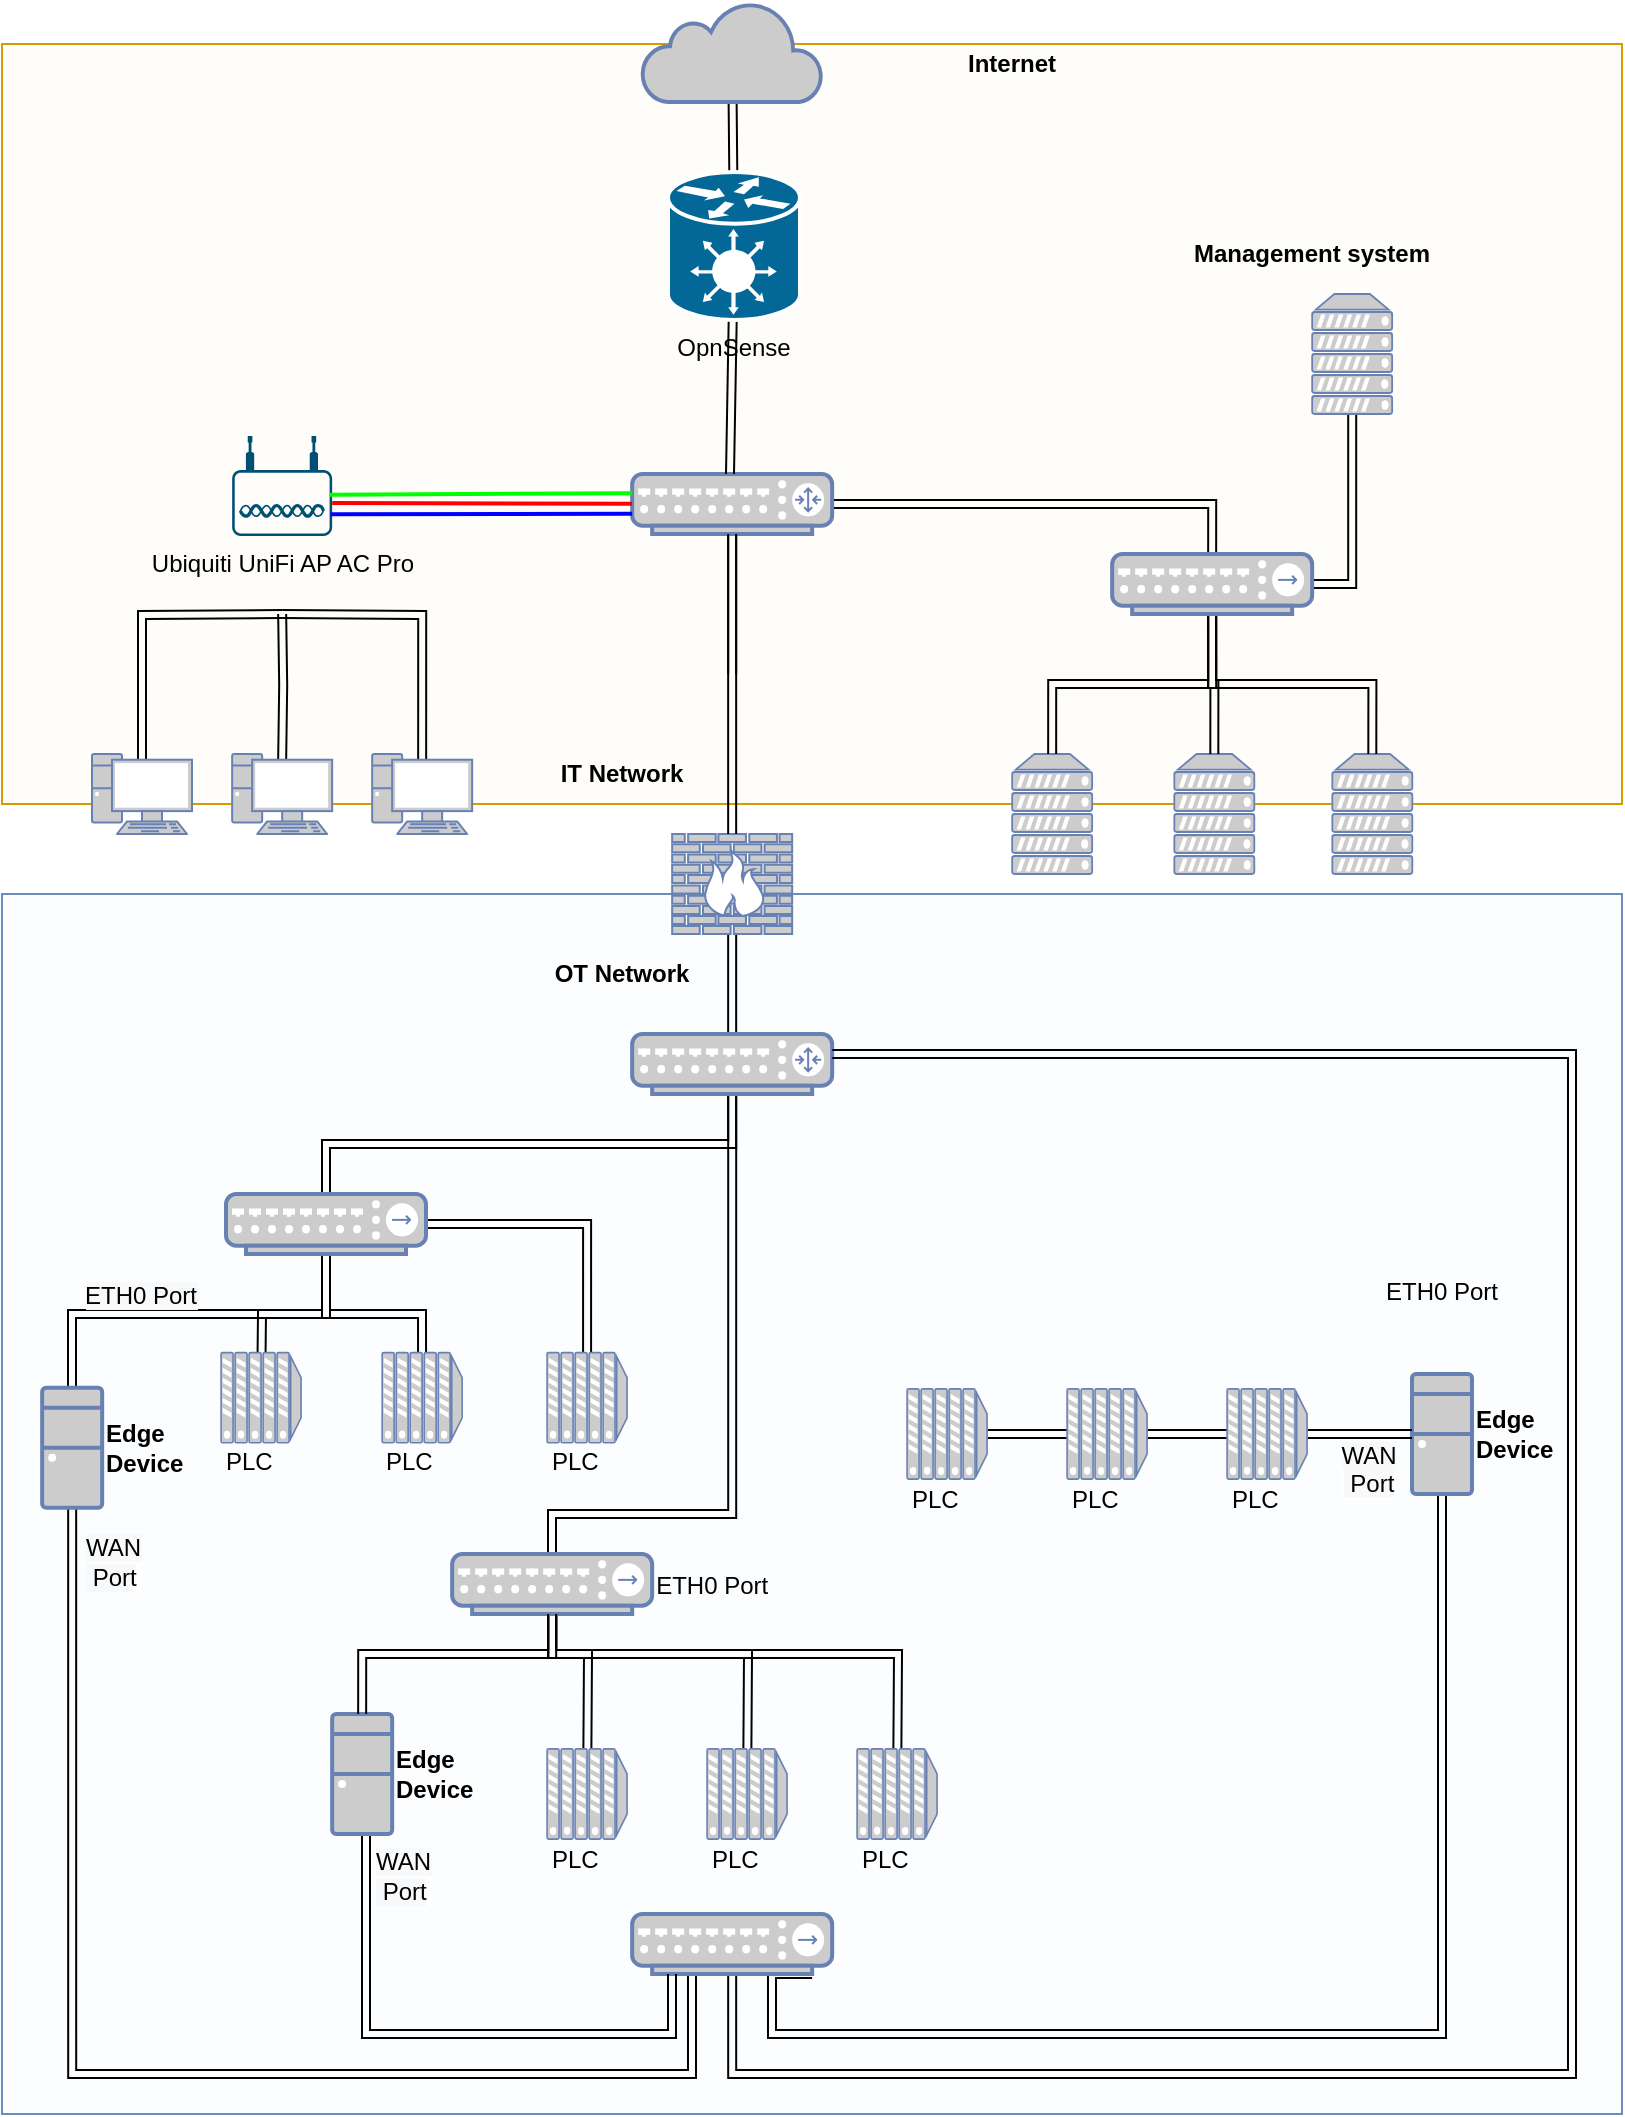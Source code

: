 <mxfile version="24.0.1" type="github">
  <diagram id="SXgX17sldJI9QkPeDldp" name="Page-1">
    <mxGraphModel dx="412" dy="315" grid="1" gridSize="10" guides="1" tooltips="1" connect="1" arrows="1" fold="1" page="1" pageScale="1" pageWidth="827" pageHeight="1169" math="0" shadow="0">
      <root>
        <mxCell id="kKs_Z4YsZ-Q-qFJGQyTJ-0" />
        <mxCell id="kKs_Z4YsZ-Q-qFJGQyTJ-1" parent="kKs_Z4YsZ-Q-qFJGQyTJ-0" />
        <mxCell id="kKs_Z4YsZ-Q-qFJGQyTJ-2" value="" style="rounded=0;whiteSpace=wrap;connectable=0;fillOpacity=10;fillColor=#dae8fc;strokeColor=#6c8ebf;labelPosition=center;verticalLabelPosition=bottom;align=center;verticalAlign=top;textDirection=rtl;" parent="kKs_Z4YsZ-Q-qFJGQyTJ-1" vertex="1">
          <mxGeometry x="10" y="450" width="810" height="610" as="geometry" />
        </mxCell>
        <mxCell id="kKs_Z4YsZ-Q-qFJGQyTJ-3" value="" style="rounded=0;whiteSpace=wrap;connectable=0;fillOpacity=10;fillColor=#ffe6cc;strokeColor=#d79b00;" parent="kKs_Z4YsZ-Q-qFJGQyTJ-1" vertex="1">
          <mxGeometry x="10" y="25" width="810" height="380" as="geometry" />
        </mxCell>
        <mxCell id="kKs_Z4YsZ-Q-qFJGQyTJ-4" value="" style="edgeStyle=orthogonalEdgeStyle;shape=link;rounded=0;orthogonalLoop=1;jettySize=auto;" parent="kKs_Z4YsZ-Q-qFJGQyTJ-1" source="kKs_Z4YsZ-Q-qFJGQyTJ-6" target="kKs_Z4YsZ-Q-qFJGQyTJ-8" edge="1">
          <mxGeometry relative="1" as="geometry" />
        </mxCell>
        <mxCell id="kKs_Z4YsZ-Q-qFJGQyTJ-5" value="" style="edgeStyle=none;shape=link;rounded=0;orthogonalLoop=1;jettySize=auto;" parent="kKs_Z4YsZ-Q-qFJGQyTJ-1" source="kKs_Z4YsZ-Q-qFJGQyTJ-21" edge="1">
          <mxGeometry relative="1" as="geometry">
            <mxPoint x="375.08" y="340" as="targetPoint" />
          </mxGeometry>
        </mxCell>
        <mxCell id="kKs_Z4YsZ-Q-qFJGQyTJ-6" value="" style="fontColor=#0066CC;verticalAlign=top;verticalLabelPosition=bottom;labelPosition=center;align=center;outlineConnect=0;fillColor=#CCCCCC;strokeColor=#6881B3;gradientColor=none;gradientDirection=north;strokeWidth=2;shape=mxgraph.networks.firewall;" parent="kKs_Z4YsZ-Q-qFJGQyTJ-1" vertex="1">
          <mxGeometry x="345.08" y="420" width="60" height="50" as="geometry" />
        </mxCell>
        <mxCell id="kKs_Z4YsZ-Q-qFJGQyTJ-7" value="" style="edgeStyle=orthogonalEdgeStyle;shape=link;rounded=0;orthogonalLoop=1;jettySize=auto;exitX=0.5;exitY=1;exitDx=0;exitDy=0;exitPerimeter=0;entryX=0.5;entryY=0;entryDx=0;entryDy=0;entryPerimeter=0;" parent="kKs_Z4YsZ-Q-qFJGQyTJ-1" source="kKs_Z4YsZ-Q-qFJGQyTJ-8" target="kKs_Z4YsZ-Q-qFJGQyTJ-13" edge="1">
          <mxGeometry relative="1" as="geometry" />
        </mxCell>
        <mxCell id="wiULPba4sbTOzCL7PzTo-35" style="edgeStyle=orthogonalEdgeStyle;shape=link;rounded=0;orthogonalLoop=1;jettySize=auto;html=1;fontColor=#000000;" parent="kKs_Z4YsZ-Q-qFJGQyTJ-1" source="kKs_Z4YsZ-Q-qFJGQyTJ-8" target="kKs_Z4YsZ-Q-qFJGQyTJ-63" edge="1">
          <mxGeometry relative="1" as="geometry">
            <Array as="points">
              <mxPoint x="375" y="760" />
              <mxPoint x="285" y="760" />
            </Array>
          </mxGeometry>
        </mxCell>
        <mxCell id="kKs_Z4YsZ-Q-qFJGQyTJ-8" value="" style="fontColor=#0066CC;verticalAlign=top;verticalLabelPosition=bottom;labelPosition=center;align=center;outlineConnect=0;fillColor=#CCCCCC;strokeColor=#6881B3;gradientColor=none;gradientDirection=north;strokeWidth=2;shape=mxgraph.networks.router;" parent="kKs_Z4YsZ-Q-qFJGQyTJ-1" vertex="1">
          <mxGeometry x="325.08" y="520" width="100" height="30" as="geometry" />
        </mxCell>
        <mxCell id="kKs_Z4YsZ-Q-qFJGQyTJ-12" value="" style="edgeStyle=orthogonalEdgeStyle;shape=link;rounded=0;orthogonalLoop=1;jettySize=auto;exitX=0.5;exitY=1;exitDx=0;exitDy=0;exitPerimeter=0;width=4;" parent="kKs_Z4YsZ-Q-qFJGQyTJ-1" source="kKs_Z4YsZ-Q-qFJGQyTJ-13" target="wiULPba4sbTOzCL7PzTo-0" edge="1">
          <mxGeometry relative="1" as="geometry">
            <Array as="points">
              <mxPoint x="172" y="660" />
              <mxPoint x="45" y="660" />
            </Array>
            <mxPoint x="45.08" y="683.14" as="targetPoint" />
          </mxGeometry>
        </mxCell>
        <mxCell id="wiULPba4sbTOzCL7PzTo-38" value="&lt;span style=&quot;background-color: rgb(248 , 249 , 250)&quot;&gt;ETH0 Port&lt;/span&gt;" style="text;html=1;align=center;verticalAlign=bottom;resizable=0;points=[];labelBackgroundColor=#ffffff;fontColor=#000000;labelPosition=center;verticalLabelPosition=top;" parent="kKs_Z4YsZ-Q-qFJGQyTJ-12" vertex="1" connectable="0">
          <mxGeometry x="0.269" y="-1" relative="1" as="geometry">
            <mxPoint as="offset" />
          </mxGeometry>
        </mxCell>
        <mxCell id="wiULPba4sbTOzCL7PzTo-28" style="edgeStyle=orthogonalEdgeStyle;shape=link;rounded=0;orthogonalLoop=1;jettySize=auto;html=1;" parent="kKs_Z4YsZ-Q-qFJGQyTJ-1" source="kKs_Z4YsZ-Q-qFJGQyTJ-13" target="wiULPba4sbTOzCL7PzTo-22" edge="1">
          <mxGeometry relative="1" as="geometry">
            <Array as="points">
              <mxPoint x="172" y="660" />
              <mxPoint x="140" y="660" />
            </Array>
          </mxGeometry>
        </mxCell>
        <mxCell id="wiULPba4sbTOzCL7PzTo-29" style="edgeStyle=orthogonalEdgeStyle;shape=link;rounded=0;orthogonalLoop=1;jettySize=auto;html=1;" parent="kKs_Z4YsZ-Q-qFJGQyTJ-1" source="kKs_Z4YsZ-Q-qFJGQyTJ-13" target="wiULPba4sbTOzCL7PzTo-23" edge="1">
          <mxGeometry relative="1" as="geometry">
            <Array as="points">
              <mxPoint x="172" y="660" />
              <mxPoint x="220" y="660" />
            </Array>
          </mxGeometry>
        </mxCell>
        <mxCell id="wiULPba4sbTOzCL7PzTo-30" style="edgeStyle=orthogonalEdgeStyle;shape=link;rounded=0;orthogonalLoop=1;jettySize=auto;html=1;" parent="kKs_Z4YsZ-Q-qFJGQyTJ-1" source="kKs_Z4YsZ-Q-qFJGQyTJ-13" target="wiULPba4sbTOzCL7PzTo-24" edge="1">
          <mxGeometry relative="1" as="geometry" />
        </mxCell>
        <mxCell id="kKs_Z4YsZ-Q-qFJGQyTJ-13" value="" style="fontColor=#0066CC;verticalAlign=top;verticalLabelPosition=bottom;labelPosition=center;align=center;outlineConnect=0;fillColor=#CCCCCC;strokeColor=#6881B3;gradientColor=none;gradientDirection=north;strokeWidth=2;shape=mxgraph.networks.hub;" parent="kKs_Z4YsZ-Q-qFJGQyTJ-1" vertex="1">
          <mxGeometry x="122" y="600" width="100" height="30" as="geometry" />
        </mxCell>
        <mxCell id="kKs_Z4YsZ-Q-qFJGQyTJ-17" value="" style="edgeStyle=orthogonalEdgeStyle;shape=link;rounded=0;orthogonalLoop=1;jettySize=auto;exitX=0.5;exitY=1;exitDx=0;exitDy=0;" parent="kKs_Z4YsZ-Q-qFJGQyTJ-1" source="wiULPba4sbTOzCL7PzTo-0" target="kKs_Z4YsZ-Q-qFJGQyTJ-53" edge="1">
          <mxGeometry relative="1" as="geometry">
            <Array as="points">
              <mxPoint x="45" y="1040" />
              <mxPoint x="355" y="1040" />
            </Array>
            <mxPoint x="45.08" y="726.86" as="sourcePoint" />
          </mxGeometry>
        </mxCell>
        <mxCell id="wiULPba4sbTOzCL7PzTo-37" value="&lt;span style=&quot;background-color: rgb(248 , 249 , 250)&quot;&gt;WAN&lt;/span&gt;&lt;br style=&quot;padding: 0px ; margin: 0px ; background-color: rgb(248 , 249 , 250)&quot;&gt;&lt;span style=&quot;background-color: rgb(248 , 249 , 250)&quot;&gt;&amp;nbsp;Port&lt;/span&gt;" style="text;html=1;align=left;verticalAlign=middle;resizable=0;points=[];labelBackgroundColor=#ffffff;fontColor=#000000;labelPosition=right;verticalLabelPosition=middle;" parent="kKs_Z4YsZ-Q-qFJGQyTJ-17" vertex="1" connectable="0">
          <mxGeometry x="-0.916" y="2" relative="1" as="geometry">
            <mxPoint x="3" as="offset" />
          </mxGeometry>
        </mxCell>
        <mxCell id="kKs_Z4YsZ-Q-qFJGQyTJ-19" value="" style="edgeStyle=orthogonalEdgeStyle;shape=link;rounded=0;orthogonalLoop=1;jettySize=auto;exitX=1;exitY=0.5;exitDx=0;exitDy=0;exitPerimeter=0;entryX=0.5;entryY=0;entryDx=0;entryDy=0;entryPerimeter=0;" parent="kKs_Z4YsZ-Q-qFJGQyTJ-1" source="kKs_Z4YsZ-Q-qFJGQyTJ-21" target="kKs_Z4YsZ-Q-qFJGQyTJ-37" edge="1">
          <mxGeometry relative="1" as="geometry" />
        </mxCell>
        <mxCell id="kKs_Z4YsZ-Q-qFJGQyTJ-20" value="" style="edgeStyle=orthogonalEdgeStyle;shape=link;rounded=0;orthogonalLoop=1;jettySize=auto;entryX=0.5;entryY=1;entryDx=0;entryDy=0;entryPerimeter=0;" parent="kKs_Z4YsZ-Q-qFJGQyTJ-1" source="kKs_Z4YsZ-Q-qFJGQyTJ-8" target="kKs_Z4YsZ-Q-qFJGQyTJ-53" edge="1">
          <mxGeometry relative="1" as="geometry">
            <Array as="points">
              <mxPoint x="795" y="530" />
              <mxPoint x="795" y="1040" />
              <mxPoint x="375" y="1040" />
            </Array>
          </mxGeometry>
        </mxCell>
        <mxCell id="kKs_Z4YsZ-Q-qFJGQyTJ-21" value="" style="fontColor=#0066CC;verticalAlign=top;verticalLabelPosition=bottom;labelPosition=center;align=center;outlineConnect=0;fillColor=#CCCCCC;strokeColor=#6881B3;gradientColor=none;gradientDirection=north;strokeWidth=2;shape=mxgraph.networks.router;" parent="kKs_Z4YsZ-Q-qFJGQyTJ-1" vertex="1">
          <mxGeometry x="325.08" y="240" width="100" height="30" as="geometry" />
        </mxCell>
        <mxCell id="kKs_Z4YsZ-Q-qFJGQyTJ-22" value="" style="edgeStyle=none;shape=link;rounded=0;orthogonalLoop=1;jettySize=auto;" parent="kKs_Z4YsZ-Q-qFJGQyTJ-1" source="kKs_Z4YsZ-Q-qFJGQyTJ-6" target="kKs_Z4YsZ-Q-qFJGQyTJ-21" edge="1">
          <mxGeometry relative="1" as="geometry">
            <mxPoint x="375.08" y="420" as="sourcePoint" />
            <mxPoint x="375.08" y="340" as="targetPoint" />
          </mxGeometry>
        </mxCell>
        <mxCell id="kKs_Z4YsZ-Q-qFJGQyTJ-23" value="" style="edgeStyle=orthogonalEdgeStyle;shape=link;rounded=0;orthogonalLoop=1;jettySize=auto;exitX=0.5;exitY=1;exitDx=0;exitDy=0;exitPerimeter=0;entryX=0.5;entryY=0.07;entryDx=0;entryDy=0;entryPerimeter=0;" parent="kKs_Z4YsZ-Q-qFJGQyTJ-1" target="kKs_Z4YsZ-Q-qFJGQyTJ-29" edge="1">
          <mxGeometry relative="1" as="geometry">
            <mxPoint x="150.08" y="310" as="sourcePoint" />
          </mxGeometry>
        </mxCell>
        <mxCell id="kKs_Z4YsZ-Q-qFJGQyTJ-24" value="" style="edgeStyle=orthogonalEdgeStyle;shape=link;rounded=0;orthogonalLoop=1;jettySize=auto;exitX=0.5;exitY=1;exitDx=0;exitDy=0;exitPerimeter=0;entryX=0.5;entryY=0.07;entryDx=0;entryDy=0;entryPerimeter=0;" parent="kKs_Z4YsZ-Q-qFJGQyTJ-1" target="kKs_Z4YsZ-Q-qFJGQyTJ-28" edge="1">
          <mxGeometry relative="1" as="geometry">
            <mxPoint x="150.08" y="310" as="sourcePoint" />
          </mxGeometry>
        </mxCell>
        <mxCell id="kKs_Z4YsZ-Q-qFJGQyTJ-25" value="" style="edgeStyle=orthogonalEdgeStyle;shape=link;rounded=0;orthogonalLoop=1;jettySize=auto;exitX=0.5;exitY=1;exitDx=0;exitDy=0;exitPerimeter=0;entryX=0.5;entryY=0.07;entryDx=0;entryDy=0;entryPerimeter=0;" parent="kKs_Z4YsZ-Q-qFJGQyTJ-1" target="kKs_Z4YsZ-Q-qFJGQyTJ-27" edge="1">
          <mxGeometry relative="1" as="geometry">
            <mxPoint x="150.08" y="310" as="sourcePoint" />
          </mxGeometry>
        </mxCell>
        <mxCell id="kKs_Z4YsZ-Q-qFJGQyTJ-27" value="" style="fontColor=#0066CC;verticalAlign=top;verticalLabelPosition=bottom;labelPosition=center;align=center;outlineConnect=0;fillColor=#CCCCCC;strokeColor=#6881B3;gradientColor=none;gradientDirection=north;strokeWidth=2;shape=mxgraph.networks.pc;" parent="kKs_Z4YsZ-Q-qFJGQyTJ-1" vertex="1">
          <mxGeometry x="195.08" y="380" width="50" height="40" as="geometry" />
        </mxCell>
        <mxCell id="kKs_Z4YsZ-Q-qFJGQyTJ-28" value="" style="fontColor=#0066CC;verticalAlign=top;verticalLabelPosition=bottom;labelPosition=center;align=center;outlineConnect=0;fillColor=#CCCCCC;strokeColor=#6881B3;gradientColor=none;gradientDirection=north;strokeWidth=2;shape=mxgraph.networks.pc;" parent="kKs_Z4YsZ-Q-qFJGQyTJ-1" vertex="1">
          <mxGeometry x="125.08" y="380" width="50" height="40" as="geometry" />
        </mxCell>
        <mxCell id="kKs_Z4YsZ-Q-qFJGQyTJ-29" value="" style="fontColor=#0066CC;verticalAlign=top;verticalLabelPosition=bottom;labelPosition=center;align=center;outlineConnect=0;fillColor=#CCCCCC;strokeColor=#6881B3;gradientColor=none;gradientDirection=north;strokeWidth=2;shape=mxgraph.networks.pc;" parent="kKs_Z4YsZ-Q-qFJGQyTJ-1" vertex="1">
          <mxGeometry x="55.0" y="380" width="50" height="40" as="geometry" />
        </mxCell>
        <mxCell id="kKs_Z4YsZ-Q-qFJGQyTJ-30" value="" style="fontColor=#0066CC;verticalAlign=top;verticalLabelPosition=bottom;labelPosition=center;align=center;outlineConnect=0;fillColor=#CCCCCC;strokeColor=#6881B3;gradientColor=none;gradientDirection=north;strokeWidth=2;shape=mxgraph.networks.server;" parent="kKs_Z4YsZ-Q-qFJGQyTJ-1" vertex="1">
          <mxGeometry x="515.08" y="380" width="40" height="60" as="geometry" />
        </mxCell>
        <mxCell id="kKs_Z4YsZ-Q-qFJGQyTJ-31" value="" style="fontColor=#0066CC;verticalAlign=top;verticalLabelPosition=bottom;labelPosition=center;align=center;outlineConnect=0;fillColor=#CCCCCC;strokeColor=#6881B3;gradientColor=none;gradientDirection=north;strokeWidth=2;shape=mxgraph.networks.server;" parent="kKs_Z4YsZ-Q-qFJGQyTJ-1" vertex="1">
          <mxGeometry x="675.16" y="380" width="40" height="60" as="geometry" />
        </mxCell>
        <mxCell id="kKs_Z4YsZ-Q-qFJGQyTJ-32" value="" style="fontColor=#0066CC;verticalAlign=top;verticalLabelPosition=bottom;labelPosition=center;align=center;outlineConnect=0;fillColor=#CCCCCC;strokeColor=#6881B3;gradientColor=none;gradientDirection=north;strokeWidth=2;shape=mxgraph.networks.server;" parent="kKs_Z4YsZ-Q-qFJGQyTJ-1" vertex="1">
          <mxGeometry x="596.16" y="380" width="40" height="60" as="geometry" />
        </mxCell>
        <mxCell id="kKs_Z4YsZ-Q-qFJGQyTJ-33" value="" style="edgeStyle=orthogonalEdgeStyle;shape=link;rounded=0;orthogonalLoop=1;jettySize=auto;exitX=0.5;exitY=1;exitDx=0;exitDy=0;exitPerimeter=0;entryX=0.5;entryY=0;entryDx=0;entryDy=0;entryPerimeter=0;" parent="kKs_Z4YsZ-Q-qFJGQyTJ-1" source="kKs_Z4YsZ-Q-qFJGQyTJ-37" target="kKs_Z4YsZ-Q-qFJGQyTJ-30" edge="1">
          <mxGeometry relative="1" as="geometry" />
        </mxCell>
        <mxCell id="kKs_Z4YsZ-Q-qFJGQyTJ-34" value="" style="edgeStyle=orthogonalEdgeStyle;shape=link;rounded=0;orthogonalLoop=1;jettySize=auto;exitX=0.5;exitY=1;exitDx=0;exitDy=0;exitPerimeter=0;entryX=0.5;entryY=0;entryDx=0;entryDy=0;entryPerimeter=0;" parent="kKs_Z4YsZ-Q-qFJGQyTJ-1" source="kKs_Z4YsZ-Q-qFJGQyTJ-37" target="kKs_Z4YsZ-Q-qFJGQyTJ-32" edge="1">
          <mxGeometry relative="1" as="geometry" />
        </mxCell>
        <mxCell id="kKs_Z4YsZ-Q-qFJGQyTJ-35" value="" style="edgeStyle=orthogonalEdgeStyle;shape=link;rounded=0;orthogonalLoop=1;jettySize=auto;exitX=0.5;exitY=1;exitDx=0;exitDy=0;exitPerimeter=0;entryX=0.5;entryY=0;entryDx=0;entryDy=0;entryPerimeter=0;" parent="kKs_Z4YsZ-Q-qFJGQyTJ-1" source="kKs_Z4YsZ-Q-qFJGQyTJ-37" target="kKs_Z4YsZ-Q-qFJGQyTJ-31" edge="1">
          <mxGeometry relative="1" as="geometry">
            <Array as="points">
              <mxPoint x="615" y="345" />
              <mxPoint x="695" y="345" />
            </Array>
          </mxGeometry>
        </mxCell>
        <mxCell id="kKs_Z4YsZ-Q-qFJGQyTJ-36" value="" style="edgeStyle=orthogonalEdgeStyle;shape=link;rounded=0;orthogonalLoop=1;jettySize=auto;exitX=1;exitY=0.5;exitDx=0;exitDy=0;exitPerimeter=0;" parent="kKs_Z4YsZ-Q-qFJGQyTJ-1" source="kKs_Z4YsZ-Q-qFJGQyTJ-37" target="kKs_Z4YsZ-Q-qFJGQyTJ-69" edge="1">
          <mxGeometry relative="1" as="geometry" />
        </mxCell>
        <mxCell id="kKs_Z4YsZ-Q-qFJGQyTJ-37" value="" style="fontColor=#0066CC;verticalAlign=top;verticalLabelPosition=bottom;labelPosition=center;align=center;outlineConnect=0;fillColor=#CCCCCC;strokeColor=#6881B3;gradientColor=none;gradientDirection=north;strokeWidth=2;shape=mxgraph.networks.hub;" parent="kKs_Z4YsZ-Q-qFJGQyTJ-1" vertex="1">
          <mxGeometry x="565.08" y="280" width="100" height="30" as="geometry" />
        </mxCell>
        <mxCell id="kKs_Z4YsZ-Q-qFJGQyTJ-44" value="" style="edgeStyle=orthogonalEdgeStyle;shape=link;rounded=0;orthogonalLoop=1;jettySize=auto;exitX=0.5;exitY=1;exitDx=0;exitDy=0;entryX=0.9;entryY=1;entryDx=0;entryDy=0;entryPerimeter=0;" parent="kKs_Z4YsZ-Q-qFJGQyTJ-1" source="wiULPba4sbTOzCL7PzTo-4" target="kKs_Z4YsZ-Q-qFJGQyTJ-53" edge="1">
          <mxGeometry relative="1" as="geometry">
            <Array as="points">
              <mxPoint x="730" y="1020" />
              <mxPoint x="395" y="1020" />
              <mxPoint x="395" y="990" />
            </Array>
            <mxPoint x="715.04" y="726.86" as="sourcePoint" />
          </mxGeometry>
        </mxCell>
        <mxCell id="kKs_Z4YsZ-Q-qFJGQyTJ-50" value="ETH0 Port" style="text;align=center;verticalAlign=middle;resizable=0;points=[];autosize=1;" parent="kKs_Z4YsZ-Q-qFJGQyTJ-1" vertex="1">
          <mxGeometry x="695" y="638" width="70" height="20" as="geometry" />
        </mxCell>
        <mxCell id="kKs_Z4YsZ-Q-qFJGQyTJ-51" value="OT Network" style="text;strokeColor=none;fillColor=none;align=center;verticalAlign=middle;whiteSpace=wrap;rounded=0;fontStyle=1" parent="kKs_Z4YsZ-Q-qFJGQyTJ-1" vertex="1">
          <mxGeometry x="240.08" y="480" width="159.92" height="20" as="geometry" />
        </mxCell>
        <mxCell id="kKs_Z4YsZ-Q-qFJGQyTJ-52" value="IT Network" style="text;strokeColor=none;fillColor=none;align=center;verticalAlign=middle;whiteSpace=wrap;rounded=0;fontStyle=1" parent="kKs_Z4YsZ-Q-qFJGQyTJ-1" vertex="1">
          <mxGeometry x="240.08" y="380" width="159.92" height="20" as="geometry" />
        </mxCell>
        <mxCell id="kKs_Z4YsZ-Q-qFJGQyTJ-53" value="" style="fontColor=#0066CC;verticalAlign=top;verticalLabelPosition=bottom;labelPosition=center;align=center;outlineConnect=0;fillColor=#CCCCCC;strokeColor=#6881B3;gradientColor=none;gradientDirection=north;strokeWidth=2;shape=mxgraph.networks.hub;" parent="kKs_Z4YsZ-Q-qFJGQyTJ-1" vertex="1">
          <mxGeometry x="325.08" y="960" width="100" height="30" as="geometry" />
        </mxCell>
        <mxCell id="wiULPba4sbTOzCL7PzTo-31" style="edgeStyle=orthogonalEdgeStyle;shape=link;rounded=0;orthogonalLoop=1;jettySize=auto;html=1;" parent="kKs_Z4YsZ-Q-qFJGQyTJ-1" source="kKs_Z4YsZ-Q-qFJGQyTJ-63" target="wiULPba4sbTOzCL7PzTo-25" edge="1">
          <mxGeometry relative="1" as="geometry">
            <Array as="points">
              <mxPoint x="285" y="830" />
              <mxPoint x="303" y="830" />
            </Array>
          </mxGeometry>
        </mxCell>
        <mxCell id="wiULPba4sbTOzCL7PzTo-32" style="edgeStyle=orthogonalEdgeStyle;shape=link;rounded=0;orthogonalLoop=1;jettySize=auto;html=1;" parent="kKs_Z4YsZ-Q-qFJGQyTJ-1" source="kKs_Z4YsZ-Q-qFJGQyTJ-63" target="wiULPba4sbTOzCL7PzTo-26" edge="1">
          <mxGeometry relative="1" as="geometry">
            <Array as="points">
              <mxPoint x="285" y="830" />
              <mxPoint x="383" y="830" />
            </Array>
          </mxGeometry>
        </mxCell>
        <mxCell id="wiULPba4sbTOzCL7PzTo-33" style="edgeStyle=orthogonalEdgeStyle;shape=link;rounded=0;orthogonalLoop=1;jettySize=auto;html=1;" parent="kKs_Z4YsZ-Q-qFJGQyTJ-1" source="kKs_Z4YsZ-Q-qFJGQyTJ-63" target="wiULPba4sbTOzCL7PzTo-27" edge="1">
          <mxGeometry relative="1" as="geometry">
            <Array as="points">
              <mxPoint x="285" y="830" />
              <mxPoint x="458" y="830" />
            </Array>
          </mxGeometry>
        </mxCell>
        <mxCell id="kKs_Z4YsZ-Q-qFJGQyTJ-63" value="ETH0 Port" style="fontColor=#000000;verticalAlign=middle;verticalLabelPosition=middle;labelPosition=right;align=left;outlineConnect=0;fillColor=#CCCCCC;strokeColor=#6881B3;gradientColor=none;gradientDirection=north;strokeWidth=2;shape=mxgraph.networks.hub;" parent="kKs_Z4YsZ-Q-qFJGQyTJ-1" vertex="1">
          <mxGeometry x="235.08" y="780" width="100" height="30" as="geometry" />
        </mxCell>
        <mxCell id="kKs_Z4YsZ-Q-qFJGQyTJ-64" value="" style="edgeStyle=orthogonalEdgeStyle;shape=link;rounded=0;orthogonalLoop=1;jettySize=auto;" parent="kKs_Z4YsZ-Q-qFJGQyTJ-1" source="wiULPba4sbTOzCL7PzTo-2" edge="1">
          <mxGeometry relative="1" as="geometry">
            <mxPoint x="345" y="990" as="targetPoint" />
            <Array as="points">
              <mxPoint x="192" y="1020" />
              <mxPoint x="345" y="1020" />
            </Array>
            <mxPoint x="192.04" y="873.72" as="sourcePoint" />
          </mxGeometry>
        </mxCell>
        <mxCell id="wiULPba4sbTOzCL7PzTo-39" value="&lt;span style=&quot;background-color: rgb(248 , 249 , 250)&quot;&gt;WAN&lt;/span&gt;&lt;br style=&quot;padding: 0px ; margin: 0px ; background-color: rgb(248 , 249 , 250)&quot;&gt;&lt;span style=&quot;background-color: rgb(248 , 249 , 250)&quot;&gt;&amp;nbsp;Port&lt;/span&gt;" style="text;html=1;align=left;verticalAlign=middle;resizable=0;points=[];labelBackgroundColor=#ffffff;fontColor=#000000;labelPosition=right;verticalLabelPosition=middle;" parent="kKs_Z4YsZ-Q-qFJGQyTJ-64" vertex="1" connectable="0">
          <mxGeometry x="-0.852" relative="1" as="geometry">
            <mxPoint x="3" as="offset" />
          </mxGeometry>
        </mxCell>
        <mxCell id="kKs_Z4YsZ-Q-qFJGQyTJ-69" value="" style="fontColor=#0066CC;verticalAlign=top;verticalLabelPosition=bottom;labelPosition=center;align=center;outlineConnect=0;fillColor=#CCCCCC;strokeColor=#6881B3;gradientColor=none;gradientDirection=north;strokeWidth=2;shape=mxgraph.networks.server;" parent="kKs_Z4YsZ-Q-qFJGQyTJ-1" vertex="1">
          <mxGeometry x="665.08" y="150" width="40" height="60" as="geometry" />
        </mxCell>
        <mxCell id="kKs_Z4YsZ-Q-qFJGQyTJ-70" value="Management system" style="text;strokeColor=none;fillColor=none;align=center;verticalAlign=middle;whiteSpace=wrap;rounded=0;fontStyle=1" parent="kKs_Z4YsZ-Q-qFJGQyTJ-1" vertex="1">
          <mxGeometry x="585.08" y="120" width="159.92" height="20" as="geometry" />
        </mxCell>
        <mxCell id="kKs_Z4YsZ-Q-qFJGQyTJ-71" value="" style="edgeStyle=none;shape=link;rounded=0;orthogonalLoop=1;jettySize=auto;" parent="kKs_Z4YsZ-Q-qFJGQyTJ-1" target="kKs_Z4YsZ-Q-qFJGQyTJ-74" edge="1">
          <mxGeometry relative="1" as="geometry">
            <mxPoint x="374" y="240" as="sourcePoint" />
            <mxPoint x="374" y="140" as="targetPoint" />
            <Array as="points" />
          </mxGeometry>
        </mxCell>
        <mxCell id="kKs_Z4YsZ-Q-qFJGQyTJ-72" value="" style="edgeStyle=none;shape=link;rounded=0;orthogonalLoop=1;jettySize=auto;" parent="kKs_Z4YsZ-Q-qFJGQyTJ-1" source="kKs_Z4YsZ-Q-qFJGQyTJ-74" edge="1">
          <mxGeometry relative="1" as="geometry">
            <mxPoint x="374.58" y="90" as="sourcePoint" />
            <mxPoint x="375" y="30" as="targetPoint" />
            <Array as="points">
              <mxPoint x="375.08" y="30" />
            </Array>
          </mxGeometry>
        </mxCell>
        <mxCell id="kKs_Z4YsZ-Q-qFJGQyTJ-73" value="" style="outlineConnect=0;fillColor=#CCCCCC;strokeColor=#6881B3;gradientColor=none;gradientDirection=north;strokeWidth=2;shape=mxgraph.networks.cloud;fontColor=#ffffff;" parent="kKs_Z4YsZ-Q-qFJGQyTJ-1" vertex="1">
          <mxGeometry x="330.08" y="4" width="90" height="50" as="geometry" />
        </mxCell>
        <mxCell id="kKs_Z4YsZ-Q-qFJGQyTJ-74" value="OpnSense" style="shape=mxgraph.cisco.hubs_and_gateways.generic_gateway;pointerEvents=1;dashed=0;fillColor=#036897;strokeColor=#ffffff;strokeWidth=2;verticalLabelPosition=bottom;verticalAlign=top;align=center;outlineConnect=0;snapToPoint=0;" parent="kKs_Z4YsZ-Q-qFJGQyTJ-1" vertex="1">
          <mxGeometry x="343" y="89" width="66" height="74" as="geometry" />
        </mxCell>
        <mxCell id="kKs_Z4YsZ-Q-qFJGQyTJ-75" value="Internet" style="text;strokeColor=none;fillColor=none;align=center;verticalAlign=middle;whiteSpace=wrap;rounded=0;fontStyle=1" parent="kKs_Z4YsZ-Q-qFJGQyTJ-1" vertex="1">
          <mxGeometry x="435.0" y="25" width="159.92" height="20" as="geometry" />
        </mxCell>
        <mxCell id="wiULPba4sbTOzCL7PzTo-0" value="&lt;span style=&quot;color: rgb(0 , 0 , 0) ; white-space: normal ; font-weight: 700&quot;&gt;Edge Device&lt;/span&gt;" style="fontColor=#0066CC;verticalAlign=middle;verticalLabelPosition=middle;labelPosition=right;align=left;html=1;outlineConnect=0;fillColor=#CCCCCC;strokeColor=#6881B3;gradientColor=none;gradientDirection=north;strokeWidth=2;shape=mxgraph.networks.desktop_pc;rounded=0;" parent="kKs_Z4YsZ-Q-qFJGQyTJ-1" vertex="1">
          <mxGeometry x="30.08" y="696.86" width="30" height="60" as="geometry" />
        </mxCell>
        <mxCell id="wiULPba4sbTOzCL7PzTo-2" value="&lt;span style=&quot;color: rgb(0 , 0 , 0) ; white-space: normal ; font-weight: 700&quot;&gt;Edge Device&lt;/span&gt;" style="fontColor=#0066CC;verticalAlign=middle;verticalLabelPosition=middle;labelPosition=right;align=left;html=1;outlineConnect=0;fillColor=#CCCCCC;strokeColor=#6881B3;gradientColor=none;gradientDirection=north;strokeWidth=2;shape=mxgraph.networks.desktop_pc;rounded=0;" parent="kKs_Z4YsZ-Q-qFJGQyTJ-1" vertex="1">
          <mxGeometry x="175.08" y="860" width="30" height="60" as="geometry" />
        </mxCell>
        <mxCell id="wiULPba4sbTOzCL7PzTo-3" value="" style="edgeStyle=orthogonalEdgeStyle;shape=link;rounded=0;orthogonalLoop=1;jettySize=auto;exitX=0.5;exitY=1;exitDx=0;exitDy=0;exitPerimeter=0;entryX=0.5;entryY=0;entryDx=0;entryDy=0;" parent="kKs_Z4YsZ-Q-qFJGQyTJ-1" source="kKs_Z4YsZ-Q-qFJGQyTJ-63" target="wiULPba4sbTOzCL7PzTo-2" edge="1">
          <mxGeometry relative="1" as="geometry">
            <Array as="points">
              <mxPoint x="285" y="830" />
              <mxPoint x="190" y="830" />
            </Array>
            <mxPoint x="192.04" y="830" as="targetPoint" />
            <mxPoint x="285.08" y="810" as="sourcePoint" />
          </mxGeometry>
        </mxCell>
        <mxCell id="wiULPba4sbTOzCL7PzTo-4" value="&lt;span style=&quot;color: rgb(0 , 0 , 0) ; white-space: normal ; font-weight: 700&quot;&gt;Edge Device&lt;/span&gt;" style="fontColor=#0066CC;verticalAlign=middle;verticalLabelPosition=middle;labelPosition=right;align=left;html=1;outlineConnect=0;fillColor=#CCCCCC;strokeColor=#6881B3;gradientColor=none;gradientDirection=north;strokeWidth=2;shape=mxgraph.networks.desktop_pc;rounded=0;" parent="kKs_Z4YsZ-Q-qFJGQyTJ-1" vertex="1">
          <mxGeometry x="715" y="690" width="30" height="60" as="geometry" />
        </mxCell>
        <mxCell id="wiULPba4sbTOzCL7PzTo-17" style="edgeStyle=orthogonalEdgeStyle;shape=link;rounded=0;orthogonalLoop=1;jettySize=auto;html=1;" parent="kKs_Z4YsZ-Q-qFJGQyTJ-1" source="wiULPba4sbTOzCL7PzTo-10" target="wiULPba4sbTOzCL7PzTo-4" edge="1">
          <mxGeometry relative="1" as="geometry" />
        </mxCell>
        <mxCell id="wiULPba4sbTOzCL7PzTo-36" value="&lt;span style=&quot;background-color: rgb(248 , 249 , 250)&quot;&gt;WAN&lt;/span&gt;&lt;br style=&quot;padding: 0px ; margin: 0px ; background-color: rgb(248 , 249 , 250)&quot;&gt;&lt;span style=&quot;background-color: rgb(248 , 249 , 250)&quot;&gt;&amp;nbsp;Port&lt;/span&gt;" style="text;html=1;align=center;verticalAlign=top;resizable=0;points=[];labelBackgroundColor=#ffffff;fontColor=#000000;labelPosition=center;verticalLabelPosition=bottom;" parent="wiULPba4sbTOzCL7PzTo-17" vertex="1" connectable="0">
          <mxGeometry x="0.161" y="3" relative="1" as="geometry">
            <mxPoint as="offset" />
          </mxGeometry>
        </mxCell>
        <mxCell id="wiULPba4sbTOzCL7PzTo-20" style="edgeStyle=orthogonalEdgeStyle;shape=link;rounded=0;orthogonalLoop=1;jettySize=auto;html=1;" parent="kKs_Z4YsZ-Q-qFJGQyTJ-1" source="wiULPba4sbTOzCL7PzTo-10" target="wiULPba4sbTOzCL7PzTo-18" edge="1">
          <mxGeometry relative="1" as="geometry" />
        </mxCell>
        <mxCell id="wiULPba4sbTOzCL7PzTo-10" value="PLC" style="fontColor=#000000;verticalAlign=middle;verticalLabelPosition=middle;labelPosition=right;align=left;html=1;outlineConnect=0;fillColor=#CCCCCC;strokeColor=#6881B3;gradientColor=none;gradientDirection=north;strokeWidth=2;shape=mxgraph.networks.server;rounded=0;rotation=90;horizontal=0;spacing=2;spacingBottom=25;" parent="kKs_Z4YsZ-Q-qFJGQyTJ-1" vertex="1">
          <mxGeometry x="620" y="700" width="45.08" height="40" as="geometry" />
        </mxCell>
        <mxCell id="wiULPba4sbTOzCL7PzTo-21" style="edgeStyle=orthogonalEdgeStyle;shape=link;rounded=0;orthogonalLoop=1;jettySize=auto;html=1;" parent="kKs_Z4YsZ-Q-qFJGQyTJ-1" source="wiULPba4sbTOzCL7PzTo-18" target="wiULPba4sbTOzCL7PzTo-19" edge="1">
          <mxGeometry relative="1" as="geometry" />
        </mxCell>
        <mxCell id="wiULPba4sbTOzCL7PzTo-18" value="PLC" style="fontColor=#000000;verticalAlign=middle;verticalLabelPosition=middle;labelPosition=right;align=left;html=1;outlineConnect=0;fillColor=#CCCCCC;strokeColor=#6881B3;gradientColor=none;gradientDirection=north;strokeWidth=2;shape=mxgraph.networks.server;rounded=0;rotation=90;horizontal=0;spacing=2;spacingBottom=25;" parent="kKs_Z4YsZ-Q-qFJGQyTJ-1" vertex="1">
          <mxGeometry x="540" y="700" width="45.08" height="40" as="geometry" />
        </mxCell>
        <mxCell id="wiULPba4sbTOzCL7PzTo-19" value="PLC" style="fontColor=#000000;verticalAlign=middle;verticalLabelPosition=middle;labelPosition=right;align=left;html=1;outlineConnect=0;fillColor=#CCCCCC;strokeColor=#6881B3;gradientColor=none;gradientDirection=north;strokeWidth=2;shape=mxgraph.networks.server;rounded=0;rotation=90;horizontal=0;spacing=2;spacingBottom=25;" parent="kKs_Z4YsZ-Q-qFJGQyTJ-1" vertex="1">
          <mxGeometry x="460" y="700" width="45.08" height="40" as="geometry" />
        </mxCell>
        <mxCell id="wiULPba4sbTOzCL7PzTo-22" value="PLC" style="fontColor=#000000;verticalAlign=middle;verticalLabelPosition=middle;labelPosition=right;align=left;html=1;outlineConnect=0;fillColor=#CCCCCC;strokeColor=#6881B3;gradientColor=none;gradientDirection=north;strokeWidth=2;shape=mxgraph.networks.server;rounded=0;rotation=90;horizontal=0;spacing=2;spacingBottom=25;" parent="kKs_Z4YsZ-Q-qFJGQyTJ-1" vertex="1">
          <mxGeometry x="117" y="681.86" width="45.08" height="40" as="geometry" />
        </mxCell>
        <mxCell id="wiULPba4sbTOzCL7PzTo-23" value="PLC" style="fontColor=#000000;verticalAlign=middle;verticalLabelPosition=middle;labelPosition=right;align=left;html=1;outlineConnect=0;fillColor=#CCCCCC;strokeColor=#6881B3;gradientColor=none;gradientDirection=north;strokeWidth=2;shape=mxgraph.networks.server;rounded=0;rotation=90;horizontal=0;spacing=2;spacingBottom=25;" parent="kKs_Z4YsZ-Q-qFJGQyTJ-1" vertex="1">
          <mxGeometry x="197.54" y="681.86" width="45.08" height="40" as="geometry" />
        </mxCell>
        <mxCell id="wiULPba4sbTOzCL7PzTo-24" value="PLC" style="fontColor=#000000;verticalAlign=middle;verticalLabelPosition=middle;labelPosition=right;align=left;html=1;outlineConnect=0;fillColor=#CCCCCC;strokeColor=#6881B3;gradientColor=none;gradientDirection=north;strokeWidth=2;shape=mxgraph.networks.server;rounded=0;rotation=90;horizontal=0;spacing=2;spacingBottom=25;" parent="kKs_Z4YsZ-Q-qFJGQyTJ-1" vertex="1">
          <mxGeometry x="280" y="681.86" width="45.08" height="40" as="geometry" />
        </mxCell>
        <mxCell id="wiULPba4sbTOzCL7PzTo-25" value="PLC" style="fontColor=#000000;verticalAlign=middle;verticalLabelPosition=middle;labelPosition=right;align=left;html=1;outlineConnect=0;fillColor=#CCCCCC;strokeColor=#6881B3;gradientColor=none;gradientDirection=north;strokeWidth=2;shape=mxgraph.networks.server;rounded=0;rotation=90;horizontal=0;spacing=2;spacingBottom=25;" parent="kKs_Z4YsZ-Q-qFJGQyTJ-1" vertex="1">
          <mxGeometry x="280" y="880" width="45.08" height="40" as="geometry" />
        </mxCell>
        <mxCell id="wiULPba4sbTOzCL7PzTo-26" value="PLC" style="fontColor=#000000;verticalAlign=middle;verticalLabelPosition=middle;labelPosition=right;align=left;html=1;outlineConnect=0;fillColor=#CCCCCC;strokeColor=#6881B3;gradientColor=none;gradientDirection=north;strokeWidth=2;shape=mxgraph.networks.server;rounded=0;rotation=90;horizontal=0;spacing=2;spacingBottom=25;" parent="kKs_Z4YsZ-Q-qFJGQyTJ-1" vertex="1">
          <mxGeometry x="360" y="880" width="45.08" height="40" as="geometry" />
        </mxCell>
        <mxCell id="wiULPba4sbTOzCL7PzTo-27" value="PLC" style="fontColor=#000000;verticalAlign=middle;verticalLabelPosition=middle;labelPosition=right;align=left;html=1;outlineConnect=0;fillColor=#CCCCCC;strokeColor=#6881B3;gradientColor=none;gradientDirection=north;strokeWidth=2;shape=mxgraph.networks.server;rounded=0;rotation=90;horizontal=0;spacing=2;spacingBottom=25;" parent="kKs_Z4YsZ-Q-qFJGQyTJ-1" vertex="1">
          <mxGeometry x="435" y="880" width="45.08" height="40" as="geometry" />
        </mxCell>
        <mxCell id="0lin-rULBZm15URzwqUY-0" value="&lt;div&gt;Ubiquiti UniFi AP AC Pro&lt;/div&gt;&lt;div&gt;&lt;br&gt;&lt;/div&gt;" style="points=[[0.03,0.36,0],[0.18,0,0],[0.5,0.34,0],[0.82,0,0],[0.97,0.36,0],[1,0.67,0],[0.975,0.975,0],[0.5,1,0],[0.025,0.975,0],[0,0.67,0]];verticalLabelPosition=bottom;sketch=0;html=1;verticalAlign=top;aspect=fixed;align=center;pointerEvents=1;shape=mxgraph.cisco19.wireless_access_point;fillColor=#005073;strokeColor=none;" vertex="1" parent="kKs_Z4YsZ-Q-qFJGQyTJ-1">
          <mxGeometry x="125.08" y="221" width="50" height="50" as="geometry" />
        </mxCell>
        <mxCell id="0lin-rULBZm15URzwqUY-3" value="" style="endArrow=none;html=1;rounded=0;exitX=1;exitY=0.67;exitDx=0;exitDy=0;exitPerimeter=0;strokeWidth=2;fillColor=#f8cecc;strokeColor=#FF0000;" edge="1" parent="kKs_Z4YsZ-Q-qFJGQyTJ-1" source="0lin-rULBZm15URzwqUY-0" target="kKs_Z4YsZ-Q-qFJGQyTJ-21">
          <mxGeometry width="50" height="50" relative="1" as="geometry">
            <mxPoint x="240" y="230" as="sourcePoint" />
            <mxPoint x="290" y="180" as="targetPoint" />
          </mxGeometry>
        </mxCell>
        <mxCell id="0lin-rULBZm15URzwqUY-4" value="" style="endArrow=none;html=1;rounded=0;strokeWidth=2;fillColor=#f8cecc;strokeColor=#0000FF;exitX=0.984;exitY=0.752;exitDx=0;exitDy=0;exitPerimeter=0;snapToPoint=1;" edge="1" parent="kKs_Z4YsZ-Q-qFJGQyTJ-1">
          <mxGeometry width="50" height="50" relative="1" as="geometry">
            <mxPoint x="174.16" y="260.13" as="sourcePoint" />
            <mxPoint x="325.08" y="259.843" as="targetPoint" />
          </mxGeometry>
        </mxCell>
        <mxCell id="0lin-rULBZm15URzwqUY-5" value="" style="endArrow=none;html=1;rounded=0;strokeWidth=2;fillColor=#d5e8d4;strokeColor=#00FF00;exitX=0.984;exitY=0.752;exitDx=0;exitDy=0;exitPerimeter=0;snapToPoint=1;" edge="1" parent="kKs_Z4YsZ-Q-qFJGQyTJ-1">
          <mxGeometry width="50" height="50" relative="1" as="geometry">
            <mxPoint x="173.88" y="250.34" as="sourcePoint" />
            <mxPoint x="325.08" y="249.653" as="targetPoint" />
          </mxGeometry>
        </mxCell>
      </root>
    </mxGraphModel>
  </diagram>
</mxfile>
